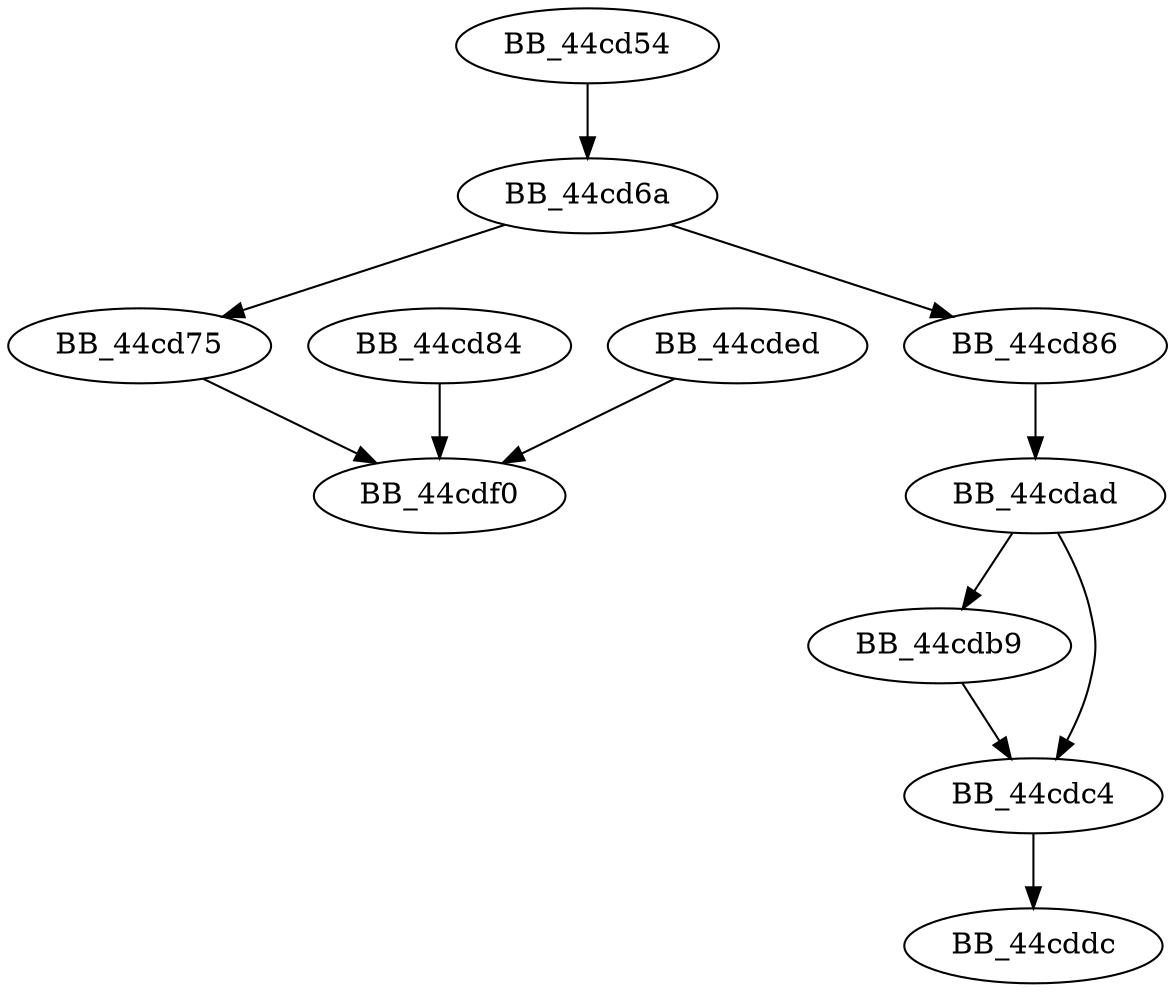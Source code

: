 DiGraph sub_44CD54{
BB_44cd54->BB_44cd6a
BB_44cd6a->BB_44cd75
BB_44cd6a->BB_44cd86
BB_44cd75->BB_44cdf0
BB_44cd84->BB_44cdf0
BB_44cd86->BB_44cdad
BB_44cdad->BB_44cdb9
BB_44cdad->BB_44cdc4
BB_44cdb9->BB_44cdc4
BB_44cdc4->BB_44cddc
BB_44cded->BB_44cdf0
}
